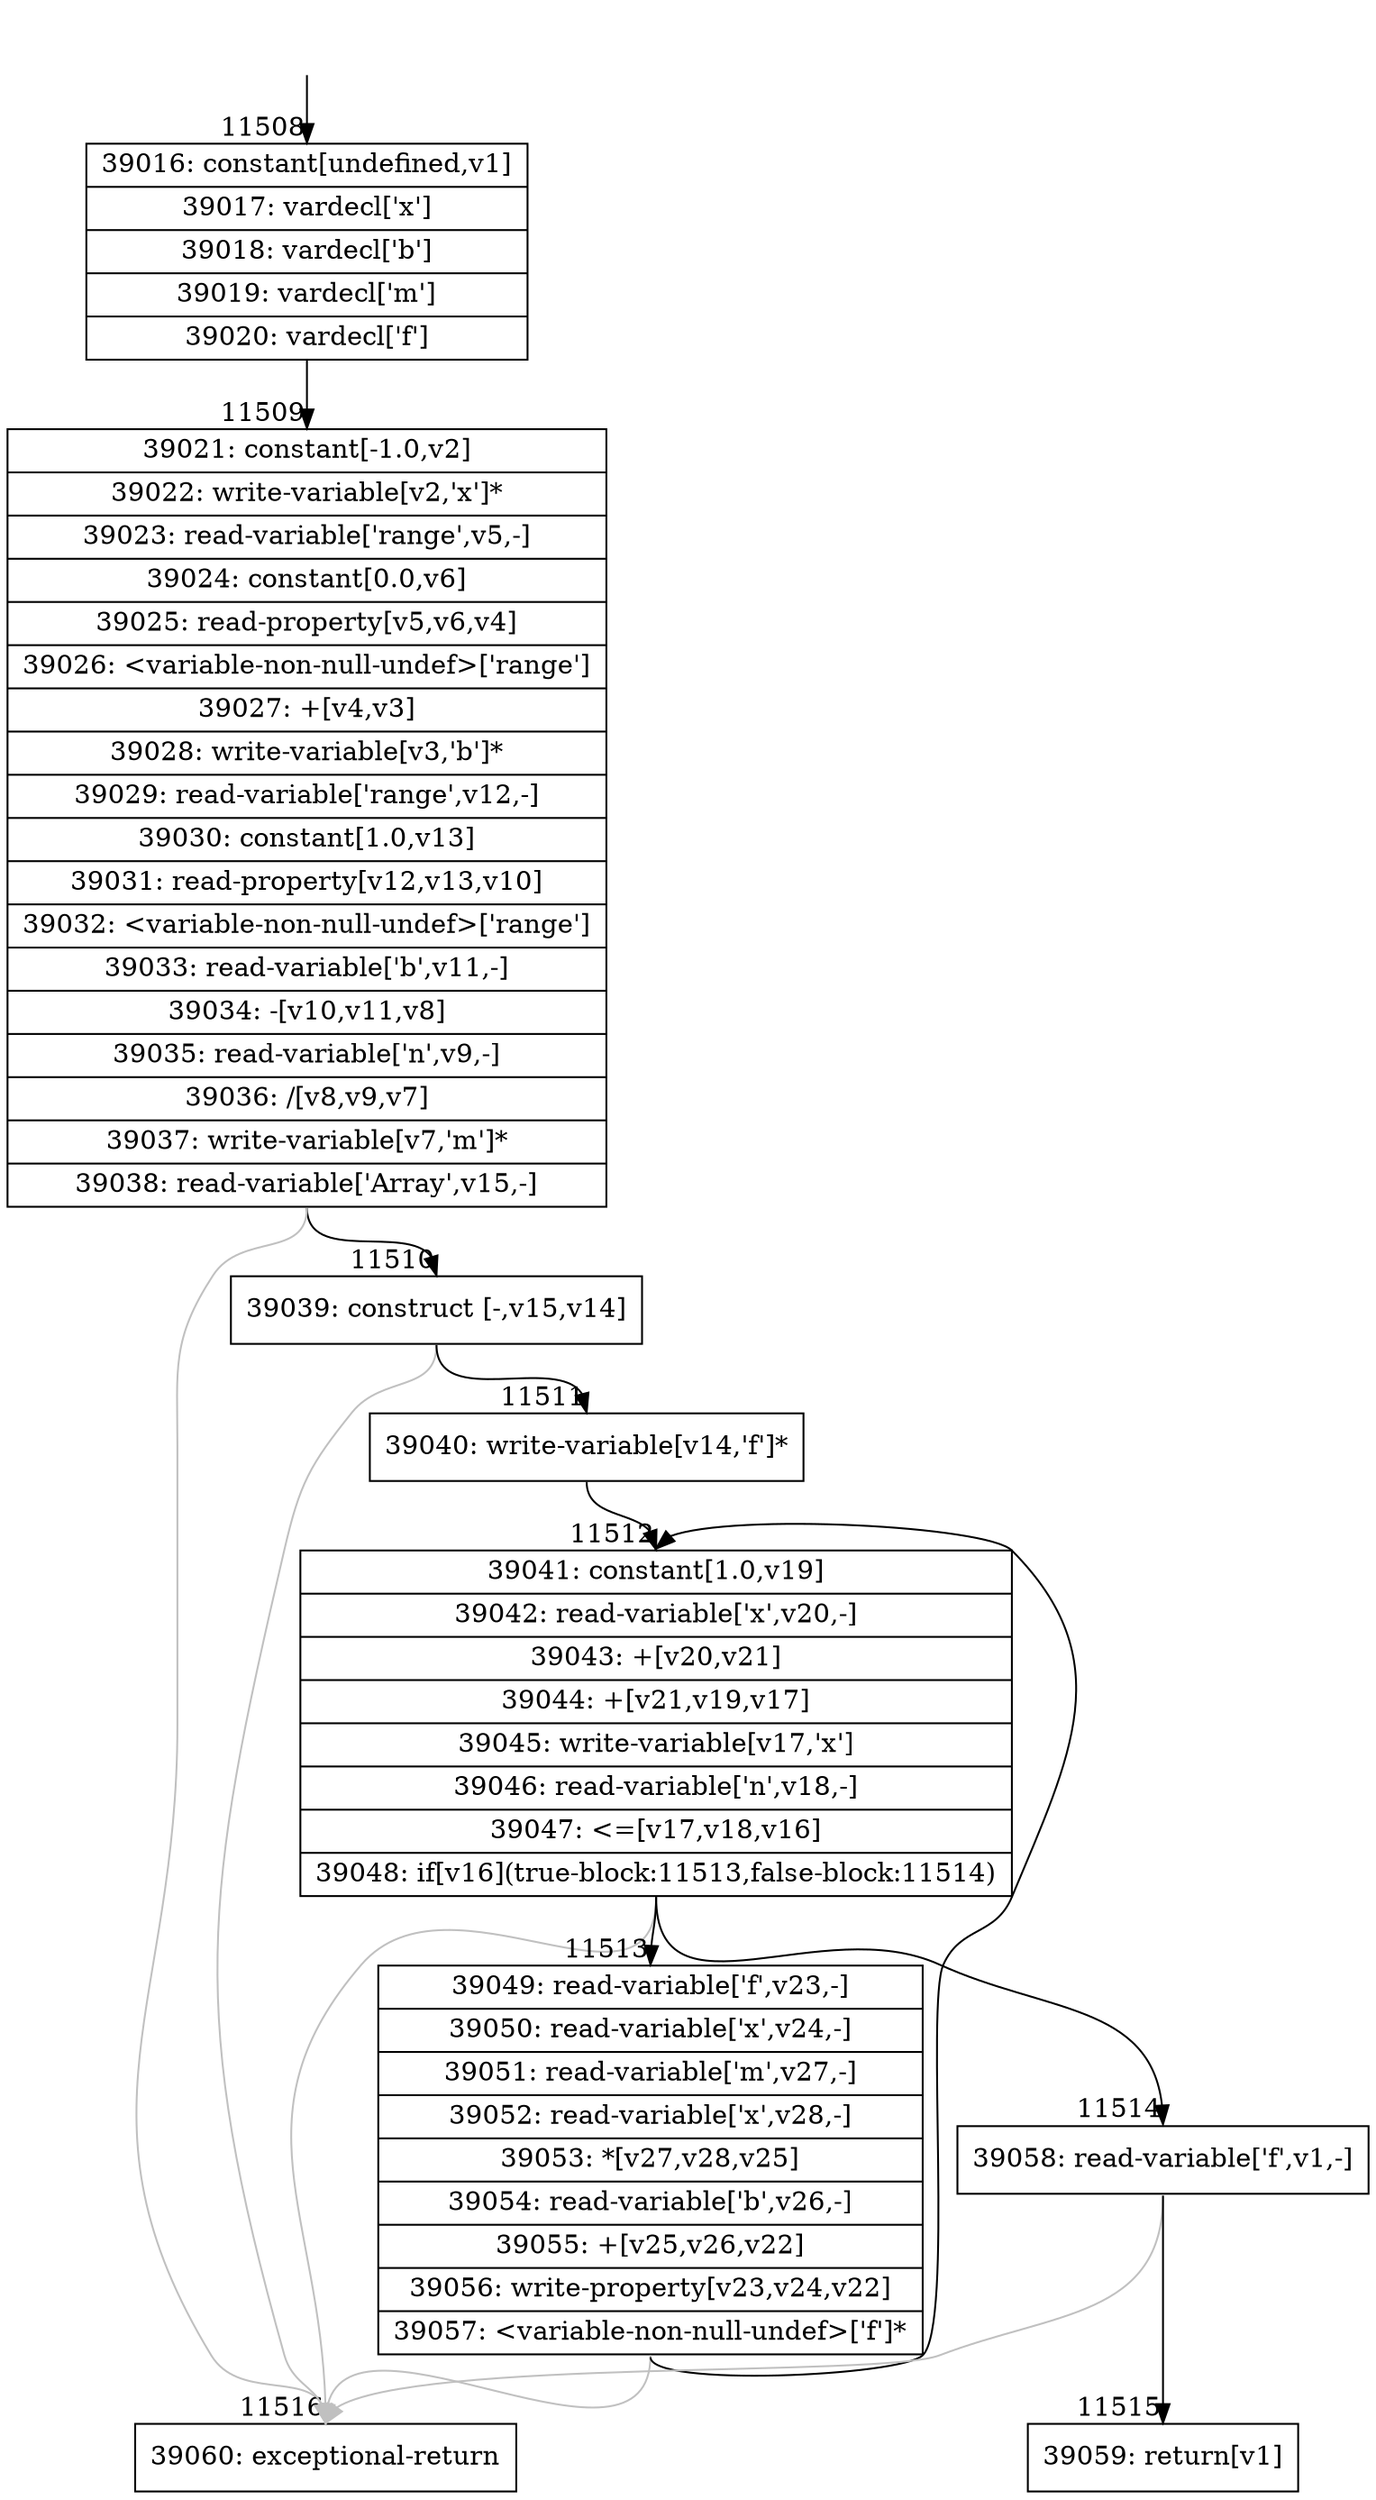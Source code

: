 digraph {
rankdir="TD"
BB_entry1062[shape=none,label=""];
BB_entry1062 -> BB11508 [tailport=s, headport=n, headlabel="    11508"]
BB11508 [shape=record label="{39016: constant[undefined,v1]|39017: vardecl['x']|39018: vardecl['b']|39019: vardecl['m']|39020: vardecl['f']}" ] 
BB11508 -> BB11509 [tailport=s, headport=n, headlabel="      11509"]
BB11509 [shape=record label="{39021: constant[-1.0,v2]|39022: write-variable[v2,'x']*|39023: read-variable['range',v5,-]|39024: constant[0.0,v6]|39025: read-property[v5,v6,v4]|39026: \<variable-non-null-undef\>['range']|39027: +[v4,v3]|39028: write-variable[v3,'b']*|39029: read-variable['range',v12,-]|39030: constant[1.0,v13]|39031: read-property[v12,v13,v10]|39032: \<variable-non-null-undef\>['range']|39033: read-variable['b',v11,-]|39034: -[v10,v11,v8]|39035: read-variable['n',v9,-]|39036: /[v8,v9,v7]|39037: write-variable[v7,'m']*|39038: read-variable['Array',v15,-]}" ] 
BB11509 -> BB11510 [tailport=s, headport=n, headlabel="      11510"]
BB11509 -> BB11516 [tailport=s, headport=n, color=gray, headlabel="      11516"]
BB11510 [shape=record label="{39039: construct [-,v15,v14]}" ] 
BB11510 -> BB11511 [tailport=s, headport=n, headlabel="      11511"]
BB11510 -> BB11516 [tailport=s, headport=n, color=gray]
BB11511 [shape=record label="{39040: write-variable[v14,'f']*}" ] 
BB11511 -> BB11512 [tailport=s, headport=n, headlabel="      11512"]
BB11512 [shape=record label="{39041: constant[1.0,v19]|39042: read-variable['x',v20,-]|39043: +[v20,v21]|39044: +[v21,v19,v17]|39045: write-variable[v17,'x']|39046: read-variable['n',v18,-]|39047: \<=[v17,v18,v16]|39048: if[v16](true-block:11513,false-block:11514)}" ] 
BB11512 -> BB11513 [tailport=s, headport=n, headlabel="      11513"]
BB11512 -> BB11514 [tailport=s, headport=n, headlabel="      11514"]
BB11512 -> BB11516 [tailport=s, headport=n, color=gray]
BB11513 [shape=record label="{39049: read-variable['f',v23,-]|39050: read-variable['x',v24,-]|39051: read-variable['m',v27,-]|39052: read-variable['x',v28,-]|39053: *[v27,v28,v25]|39054: read-variable['b',v26,-]|39055: +[v25,v26,v22]|39056: write-property[v23,v24,v22]|39057: \<variable-non-null-undef\>['f']*}" ] 
BB11513 -> BB11512 [tailport=s, headport=n]
BB11513 -> BB11516 [tailport=s, headport=n, color=gray]
BB11514 [shape=record label="{39058: read-variable['f',v1,-]}" ] 
BB11514 -> BB11515 [tailport=s, headport=n, headlabel="      11515"]
BB11514 -> BB11516 [tailport=s, headport=n, color=gray]
BB11515 [shape=record label="{39059: return[v1]}" ] 
BB11516 [shape=record label="{39060: exceptional-return}" ] 
//#$~ 6856
}
